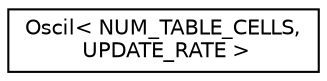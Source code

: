 digraph "Graphical Class Hierarchy"
{
  edge [fontname="Helvetica",fontsize="10",labelfontname="Helvetica",labelfontsize="10"];
  node [fontname="Helvetica",fontsize="10",shape=record];
  rankdir="LR";
  Node1 [label="Oscil\< NUM_TABLE_CELLS,\l UPDATE_RATE \>",height=0.2,width=0.4,color="black", fillcolor="white", style="filled",URL="$class_oscil.html",tooltip="Oscil plays a wavetable, cycling through the table to generate an audio or control signal..."];
}
